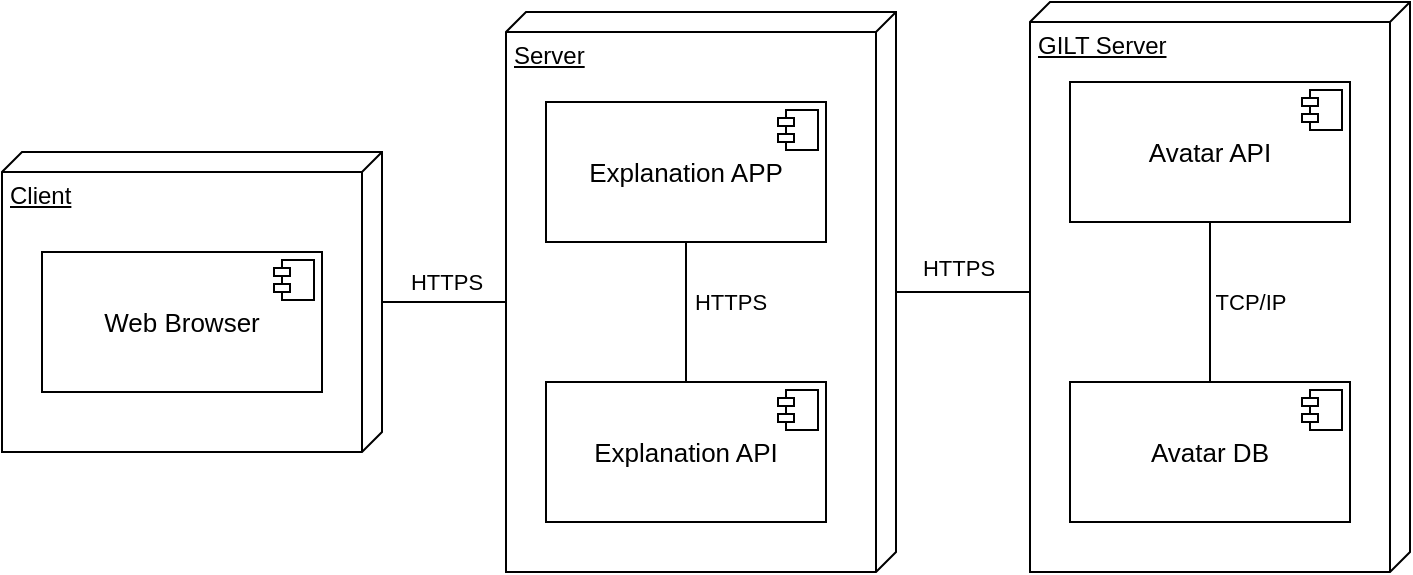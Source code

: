 <mxfile version="13.7.7" type="device"><diagram id="9UU4KCVUn6b3eLITSDzK" name="Page-1"><mxGraphModel dx="1422" dy="831" grid="1" gridSize="10" guides="1" tooltips="1" connect="1" arrows="1" fold="1" page="1" pageScale="1" pageWidth="827" pageHeight="1169" math="0" shadow="0"><root><mxCell id="0"/><mxCell id="1" parent="0"/><mxCell id="OmrSb2K0hSsal4sMQ5Jx-5" value="Server" style="verticalAlign=top;align=left;spacingTop=8;spacingLeft=2;spacingRight=12;shape=cube;size=10;direction=south;fontStyle=4;html=1;strokeColor=#000000;" parent="1" vertex="1"><mxGeometry x="278" y="245" width="195" height="280" as="geometry"/></mxCell><mxCell id="OmrSb2K0hSsal4sMQ5Jx-7" value="HTTPS" style="edgeStyle=orthogonalEdgeStyle;rounded=0;orthogonalLoop=1;jettySize=auto;html=1;endArrow=none;endFill=0;entryX=0;entryY=0;entryDx=145;entryDy=195;entryPerimeter=0;" parent="1" source="OmrSb2K0hSsal4sMQ5Jx-6" target="OmrSb2K0hSsal4sMQ5Jx-5" edge="1"><mxGeometry x="0.015" y="10" relative="1" as="geometry"><mxPoint x="250" y="400" as="targetPoint"/><mxPoint as="offset"/></mxGeometry></mxCell><mxCell id="OmrSb2K0hSsal4sMQ5Jx-6" value="Client" style="verticalAlign=top;align=left;spacingTop=8;spacingLeft=2;spacingRight=12;shape=cube;size=10;direction=south;fontStyle=4;html=1;strokeColor=#000000;" parent="1" vertex="1"><mxGeometry x="26" y="315" width="190" height="150" as="geometry"/></mxCell><mxCell id="OmrSb2K0hSsal4sMQ5Jx-8" value="HTTPS" style="edgeStyle=orthogonalEdgeStyle;rounded=0;orthogonalLoop=1;jettySize=auto;html=1;entryX=0;entryY=0;entryDx=145;entryDy=190;entryPerimeter=0;endArrow=none;endFill=0;" parent="1" source="OmrSb2K0hSsal4sMQ5Jx-5" target="OmrSb2K0hSsal4sMQ5Jx-2" edge="1"><mxGeometry x="-0.075" y="12" relative="1" as="geometry"><mxPoint as="offset"/></mxGeometry></mxCell><mxCell id="OmrSb2K0hSsal4sMQ5Jx-2" value="&lt;div&gt;GILT Server&lt;/div&gt;" style="verticalAlign=top;align=left;spacingTop=8;spacingLeft=2;spacingRight=12;shape=cube;size=10;direction=south;fontStyle=4;html=1;strokeColor=#000000;" parent="1" vertex="1"><mxGeometry x="540" y="240" width="190" height="285" as="geometry"/></mxCell><mxCell id="pBNKaGoS1km_KQyFbF-W-6" value="&lt;p style=&quot;margin: 0px ; margin-top: 6px ; text-align: center&quot;&gt;&lt;font style=&quot;font-size: 13px&quot;&gt;&lt;br&gt;&lt;/font&gt;&lt;/p&gt;&lt;p style=&quot;margin: 0px ; margin-top: 6px ; text-align: center&quot;&gt;&lt;font style=&quot;font-size: 13px&quot;&gt;Explanation APP&lt;/font&gt;&lt;/p&gt;" style="align=left;overflow=fill;html=1;" parent="1" vertex="1"><mxGeometry x="298" y="290" width="140" height="70" as="geometry"/></mxCell><mxCell id="pBNKaGoS1km_KQyFbF-W-7" value="" style="shape=component;jettyWidth=8;jettyHeight=4;" parent="pBNKaGoS1km_KQyFbF-W-6" vertex="1"><mxGeometry x="1" width="20" height="20" relative="1" as="geometry"><mxPoint x="-24" y="4" as="offset"/></mxGeometry></mxCell><mxCell id="OmrSb2K0hSsal4sMQ5Jx-9" value="HTTPS" style="edgeStyle=orthogonalEdgeStyle;rounded=0;orthogonalLoop=1;jettySize=auto;html=1;endArrow=none;endFill=0;" parent="1" source="Nxi0gh5ogkV0xNqSkjbt-20" target="pBNKaGoS1km_KQyFbF-W-6" edge="1"><mxGeometry x="0.143" y="-22" relative="1" as="geometry"><mxPoint as="offset"/></mxGeometry></mxCell><mxCell id="Nxi0gh5ogkV0xNqSkjbt-20" value="&lt;p style=&quot;margin: 0px ; margin-top: 6px ; text-align: center&quot;&gt;&lt;font style=&quot;font-size: 13px&quot;&gt;&lt;br&gt;&lt;/font&gt;&lt;/p&gt;&lt;p style=&quot;margin: 0px ; margin-top: 6px ; text-align: center&quot;&gt;&lt;font style=&quot;font-size: 13px&quot;&gt;Explanation API&lt;/font&gt;&lt;/p&gt;" style="align=left;overflow=fill;html=1;" parent="1" vertex="1"><mxGeometry x="298" y="430" width="140" height="70" as="geometry"/></mxCell><mxCell id="Nxi0gh5ogkV0xNqSkjbt-21" value="" style="shape=component;jettyWidth=8;jettyHeight=4;" parent="Nxi0gh5ogkV0xNqSkjbt-20" vertex="1"><mxGeometry x="1" width="20" height="20" relative="1" as="geometry"><mxPoint x="-24" y="4" as="offset"/></mxGeometry></mxCell><mxCell id="Nxi0gh5ogkV0xNqSkjbt-25" value="&lt;p style=&quot;margin: 0px ; margin-top: 6px ; text-align: center&quot;&gt;&lt;font style=&quot;font-size: 13px&quot;&gt;&lt;br&gt;&lt;/font&gt;&lt;/p&gt;&lt;p style=&quot;margin: 0px ; margin-top: 6px ; text-align: center&quot;&gt;&lt;font style=&quot;font-size: 13px&quot;&gt;Avatar API&lt;br&gt;&lt;/font&gt;&lt;/p&gt;" style="align=left;overflow=fill;html=1;" parent="1" vertex="1"><mxGeometry x="560" y="280" width="140" height="70" as="geometry"/></mxCell><mxCell id="Nxi0gh5ogkV0xNqSkjbt-26" value="" style="shape=component;jettyWidth=8;jettyHeight=4;" parent="Nxi0gh5ogkV0xNqSkjbt-25" vertex="1"><mxGeometry x="1" width="20" height="20" relative="1" as="geometry"><mxPoint x="-24" y="4" as="offset"/></mxGeometry></mxCell><mxCell id="OmrSb2K0hSsal4sMQ5Jx-10" value="TCP/IP" style="edgeStyle=orthogonalEdgeStyle;rounded=0;orthogonalLoop=1;jettySize=auto;html=1;endArrow=none;endFill=0;" parent="1" source="Nxi0gh5ogkV0xNqSkjbt-27" target="Nxi0gh5ogkV0xNqSkjbt-25" edge="1"><mxGeometry y="-20" relative="1" as="geometry"><mxPoint as="offset"/></mxGeometry></mxCell><mxCell id="Nxi0gh5ogkV0xNqSkjbt-27" value="&lt;p style=&quot;margin: 0px ; margin-top: 6px ; text-align: center&quot;&gt;&lt;font style=&quot;font-size: 13px&quot;&gt;&lt;br&gt;&lt;/font&gt;&lt;/p&gt;&lt;p style=&quot;margin: 0px ; margin-top: 6px ; text-align: center&quot;&gt;&lt;font style=&quot;font-size: 13px&quot;&gt;Avatar DB&lt;/font&gt;&lt;/p&gt;" style="align=left;overflow=fill;html=1;" parent="1" vertex="1"><mxGeometry x="560" y="430" width="140" height="70" as="geometry"/></mxCell><mxCell id="Nxi0gh5ogkV0xNqSkjbt-28" value="" style="shape=component;jettyWidth=8;jettyHeight=4;" parent="Nxi0gh5ogkV0xNqSkjbt-27" vertex="1"><mxGeometry x="1" width="20" height="20" relative="1" as="geometry"><mxPoint x="-24" y="4" as="offset"/></mxGeometry></mxCell><mxCell id="Nxi0gh5ogkV0xNqSkjbt-31" value="&lt;p style=&quot;margin: 0px ; margin-top: 6px ; text-align: center&quot;&gt;&lt;font style=&quot;font-size: 13px&quot;&gt;&lt;br&gt;&lt;/font&gt;&lt;/p&gt;&lt;p style=&quot;margin: 0px ; margin-top: 6px ; text-align: center&quot;&gt;&lt;font style=&quot;font-size: 13px&quot;&gt;Web Browser&lt;br&gt;&lt;/font&gt;&lt;/p&gt;" style="align=left;overflow=fill;html=1;" parent="1" vertex="1"><mxGeometry x="46" y="365" width="140" height="70" as="geometry"/></mxCell><mxCell id="Nxi0gh5ogkV0xNqSkjbt-32" value="" style="shape=component;jettyWidth=8;jettyHeight=4;" parent="Nxi0gh5ogkV0xNqSkjbt-31" vertex="1"><mxGeometry x="1" width="20" height="20" relative="1" as="geometry"><mxPoint x="-24" y="4" as="offset"/></mxGeometry></mxCell></root></mxGraphModel></diagram></mxfile>